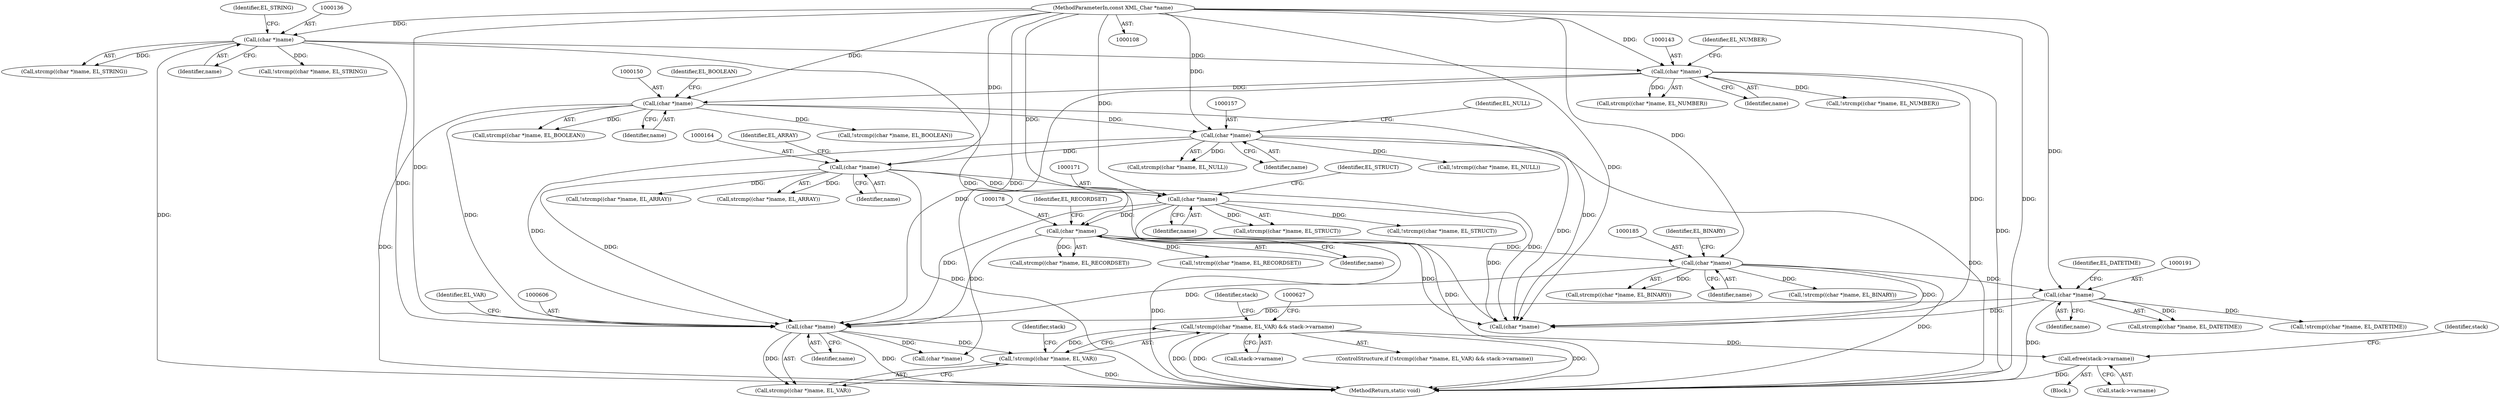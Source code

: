 digraph "0_php-src_8d2539fa0faf3f63e1d1e7635347c5b9e777d47b@API" {
"1000602" [label="(Call,!strcmp((char *)name, EL_VAR) && stack->varname)"];
"1000603" [label="(Call,!strcmp((char *)name, EL_VAR))"];
"1000605" [label="(Call,(char *)name)"];
"1000184" [label="(Call,(char *)name)"];
"1000177" [label="(Call,(char *)name)"];
"1000170" [label="(Call,(char *)name)"];
"1000163" [label="(Call,(char *)name)"];
"1000156" [label="(Call,(char *)name)"];
"1000149" [label="(Call,(char *)name)"];
"1000142" [label="(Call,(char *)name)"];
"1000135" [label="(Call,(char *)name)"];
"1000110" [label="(MethodParameterIn,const XML_Char *name)"];
"1000190" [label="(Call,(char *)name)"];
"1000613" [label="(Call,efree(stack->varname))"];
"1000609" [label="(Call,stack->varname)"];
"1000187" [label="(Identifier,EL_BINARY)"];
"1000145" [label="(Identifier,EL_NUMBER)"];
"1000192" [label="(Identifier,name)"];
"1000172" [label="(Identifier,name)"];
"1000142" [label="(Call,(char *)name)"];
"1000165" [label="(Identifier,name)"];
"1000140" [label="(Call,!strcmp((char *)name, EL_NUMBER))"];
"1000193" [label="(Identifier,EL_DATETIME)"];
"1000604" [label="(Call,strcmp((char *)name, EL_VAR))"];
"1000183" [label="(Call,strcmp((char *)name, EL_BINARY))"];
"1000186" [label="(Identifier,name)"];
"1000615" [label="(Identifier,stack)"];
"1000608" [label="(Identifier,EL_VAR)"];
"1000161" [label="(Call,!strcmp((char *)name, EL_ARRAY))"];
"1000189" [label="(Call,strcmp((char *)name, EL_DATETIME))"];
"1000612" [label="(Block,)"];
"1000233" [label="(Call,(char *)name)"];
"1000614" [label="(Call,stack->varname)"];
"1000170" [label="(Call,(char *)name)"];
"1000137" [label="(Identifier,name)"];
"1000610" [label="(Identifier,stack)"];
"1000155" [label="(Call,strcmp((char *)name, EL_NULL))"];
"1000175" [label="(Call,!strcmp((char *)name, EL_RECORDSET))"];
"1000603" [label="(Call,!strcmp((char *)name, EL_VAR))"];
"1000601" [label="(ControlStructure,if (!strcmp((char *)name, EL_VAR) && stack->varname))"];
"1000163" [label="(Call,(char *)name)"];
"1000168" [label="(Call,!strcmp((char *)name, EL_STRUCT))"];
"1000176" [label="(Call,strcmp((char *)name, EL_RECORDSET))"];
"1000162" [label="(Call,strcmp((char *)name, EL_ARRAY))"];
"1000144" [label="(Identifier,name)"];
"1000177" [label="(Call,(char *)name)"];
"1000166" [label="(Identifier,EL_ARRAY)"];
"1000152" [label="(Identifier,EL_BOOLEAN)"];
"1000147" [label="(Call,!strcmp((char *)name, EL_BOOLEAN))"];
"1000134" [label="(Call,strcmp((char *)name, EL_STRING))"];
"1000180" [label="(Identifier,EL_RECORDSET)"];
"1000190" [label="(Call,(char *)name)"];
"1000159" [label="(Identifier,EL_NULL)"];
"1000184" [label="(Call,(char *)name)"];
"1000148" [label="(Call,strcmp((char *)name, EL_BOOLEAN))"];
"1000138" [label="(Identifier,EL_STRING)"];
"1000619" [label="(Identifier,stack)"];
"1000135" [label="(Call,(char *)name)"];
"1000626" [label="(Call,(char *)name)"];
"1000188" [label="(Call,!strcmp((char *)name, EL_DATETIME))"];
"1000158" [label="(Identifier,name)"];
"1000613" [label="(Call,efree(stack->varname))"];
"1000169" [label="(Call,strcmp((char *)name, EL_STRUCT))"];
"1000607" [label="(Identifier,name)"];
"1000605" [label="(Call,(char *)name)"];
"1000149" [label="(Call,(char *)name)"];
"1000156" [label="(Call,(char *)name)"];
"1000179" [label="(Identifier,name)"];
"1000110" [label="(MethodParameterIn,const XML_Char *name)"];
"1000173" [label="(Identifier,EL_STRUCT)"];
"1000151" [label="(Identifier,name)"];
"1000141" [label="(Call,strcmp((char *)name, EL_NUMBER))"];
"1000644" [label="(MethodReturn,static void)"];
"1000154" [label="(Call,!strcmp((char *)name, EL_NULL))"];
"1000133" [label="(Call,!strcmp((char *)name, EL_STRING))"];
"1000602" [label="(Call,!strcmp((char *)name, EL_VAR) && stack->varname)"];
"1000182" [label="(Call,!strcmp((char *)name, EL_BINARY))"];
"1000602" -> "1000601"  [label="AST: "];
"1000602" -> "1000603"  [label="CFG: "];
"1000602" -> "1000609"  [label="CFG: "];
"1000603" -> "1000602"  [label="AST: "];
"1000609" -> "1000602"  [label="AST: "];
"1000615" -> "1000602"  [label="CFG: "];
"1000627" -> "1000602"  [label="CFG: "];
"1000602" -> "1000644"  [label="DDG: "];
"1000602" -> "1000644"  [label="DDG: "];
"1000602" -> "1000644"  [label="DDG: "];
"1000603" -> "1000602"  [label="DDG: "];
"1000602" -> "1000613"  [label="DDG: "];
"1000603" -> "1000604"  [label="CFG: "];
"1000604" -> "1000603"  [label="AST: "];
"1000610" -> "1000603"  [label="CFG: "];
"1000603" -> "1000644"  [label="DDG: "];
"1000605" -> "1000603"  [label="DDG: "];
"1000605" -> "1000604"  [label="AST: "];
"1000605" -> "1000607"  [label="CFG: "];
"1000606" -> "1000605"  [label="AST: "];
"1000607" -> "1000605"  [label="AST: "];
"1000608" -> "1000605"  [label="CFG: "];
"1000605" -> "1000644"  [label="DDG: "];
"1000605" -> "1000604"  [label="DDG: "];
"1000184" -> "1000605"  [label="DDG: "];
"1000170" -> "1000605"  [label="DDG: "];
"1000149" -> "1000605"  [label="DDG: "];
"1000177" -> "1000605"  [label="DDG: "];
"1000190" -> "1000605"  [label="DDG: "];
"1000135" -> "1000605"  [label="DDG: "];
"1000163" -> "1000605"  [label="DDG: "];
"1000156" -> "1000605"  [label="DDG: "];
"1000142" -> "1000605"  [label="DDG: "];
"1000110" -> "1000605"  [label="DDG: "];
"1000605" -> "1000626"  [label="DDG: "];
"1000184" -> "1000183"  [label="AST: "];
"1000184" -> "1000186"  [label="CFG: "];
"1000185" -> "1000184"  [label="AST: "];
"1000186" -> "1000184"  [label="AST: "];
"1000187" -> "1000184"  [label="CFG: "];
"1000184" -> "1000644"  [label="DDG: "];
"1000184" -> "1000182"  [label="DDG: "];
"1000184" -> "1000183"  [label="DDG: "];
"1000177" -> "1000184"  [label="DDG: "];
"1000110" -> "1000184"  [label="DDG: "];
"1000184" -> "1000190"  [label="DDG: "];
"1000184" -> "1000233"  [label="DDG: "];
"1000177" -> "1000176"  [label="AST: "];
"1000177" -> "1000179"  [label="CFG: "];
"1000178" -> "1000177"  [label="AST: "];
"1000179" -> "1000177"  [label="AST: "];
"1000180" -> "1000177"  [label="CFG: "];
"1000177" -> "1000644"  [label="DDG: "];
"1000177" -> "1000175"  [label="DDG: "];
"1000177" -> "1000176"  [label="DDG: "];
"1000170" -> "1000177"  [label="DDG: "];
"1000110" -> "1000177"  [label="DDG: "];
"1000177" -> "1000233"  [label="DDG: "];
"1000170" -> "1000169"  [label="AST: "];
"1000170" -> "1000172"  [label="CFG: "];
"1000171" -> "1000170"  [label="AST: "];
"1000172" -> "1000170"  [label="AST: "];
"1000173" -> "1000170"  [label="CFG: "];
"1000170" -> "1000644"  [label="DDG: "];
"1000170" -> "1000168"  [label="DDG: "];
"1000170" -> "1000169"  [label="DDG: "];
"1000163" -> "1000170"  [label="DDG: "];
"1000110" -> "1000170"  [label="DDG: "];
"1000170" -> "1000233"  [label="DDG: "];
"1000163" -> "1000162"  [label="AST: "];
"1000163" -> "1000165"  [label="CFG: "];
"1000164" -> "1000163"  [label="AST: "];
"1000165" -> "1000163"  [label="AST: "];
"1000166" -> "1000163"  [label="CFG: "];
"1000163" -> "1000644"  [label="DDG: "];
"1000163" -> "1000161"  [label="DDG: "];
"1000163" -> "1000162"  [label="DDG: "];
"1000156" -> "1000163"  [label="DDG: "];
"1000110" -> "1000163"  [label="DDG: "];
"1000163" -> "1000233"  [label="DDG: "];
"1000156" -> "1000155"  [label="AST: "];
"1000156" -> "1000158"  [label="CFG: "];
"1000157" -> "1000156"  [label="AST: "];
"1000158" -> "1000156"  [label="AST: "];
"1000159" -> "1000156"  [label="CFG: "];
"1000156" -> "1000644"  [label="DDG: "];
"1000156" -> "1000154"  [label="DDG: "];
"1000156" -> "1000155"  [label="DDG: "];
"1000149" -> "1000156"  [label="DDG: "];
"1000110" -> "1000156"  [label="DDG: "];
"1000156" -> "1000233"  [label="DDG: "];
"1000149" -> "1000148"  [label="AST: "];
"1000149" -> "1000151"  [label="CFG: "];
"1000150" -> "1000149"  [label="AST: "];
"1000151" -> "1000149"  [label="AST: "];
"1000152" -> "1000149"  [label="CFG: "];
"1000149" -> "1000644"  [label="DDG: "];
"1000149" -> "1000147"  [label="DDG: "];
"1000149" -> "1000148"  [label="DDG: "];
"1000142" -> "1000149"  [label="DDG: "];
"1000110" -> "1000149"  [label="DDG: "];
"1000149" -> "1000233"  [label="DDG: "];
"1000142" -> "1000141"  [label="AST: "];
"1000142" -> "1000144"  [label="CFG: "];
"1000143" -> "1000142"  [label="AST: "];
"1000144" -> "1000142"  [label="AST: "];
"1000145" -> "1000142"  [label="CFG: "];
"1000142" -> "1000644"  [label="DDG: "];
"1000142" -> "1000140"  [label="DDG: "];
"1000142" -> "1000141"  [label="DDG: "];
"1000135" -> "1000142"  [label="DDG: "];
"1000110" -> "1000142"  [label="DDG: "];
"1000142" -> "1000233"  [label="DDG: "];
"1000135" -> "1000134"  [label="AST: "];
"1000135" -> "1000137"  [label="CFG: "];
"1000136" -> "1000135"  [label="AST: "];
"1000137" -> "1000135"  [label="AST: "];
"1000138" -> "1000135"  [label="CFG: "];
"1000135" -> "1000644"  [label="DDG: "];
"1000135" -> "1000133"  [label="DDG: "];
"1000135" -> "1000134"  [label="DDG: "];
"1000110" -> "1000135"  [label="DDG: "];
"1000135" -> "1000233"  [label="DDG: "];
"1000110" -> "1000108"  [label="AST: "];
"1000110" -> "1000644"  [label="DDG: "];
"1000110" -> "1000190"  [label="DDG: "];
"1000110" -> "1000233"  [label="DDG: "];
"1000110" -> "1000626"  [label="DDG: "];
"1000190" -> "1000189"  [label="AST: "];
"1000190" -> "1000192"  [label="CFG: "];
"1000191" -> "1000190"  [label="AST: "];
"1000192" -> "1000190"  [label="AST: "];
"1000193" -> "1000190"  [label="CFG: "];
"1000190" -> "1000644"  [label="DDG: "];
"1000190" -> "1000188"  [label="DDG: "];
"1000190" -> "1000189"  [label="DDG: "];
"1000190" -> "1000233"  [label="DDG: "];
"1000613" -> "1000612"  [label="AST: "];
"1000613" -> "1000614"  [label="CFG: "];
"1000614" -> "1000613"  [label="AST: "];
"1000619" -> "1000613"  [label="CFG: "];
"1000613" -> "1000644"  [label="DDG: "];
}
